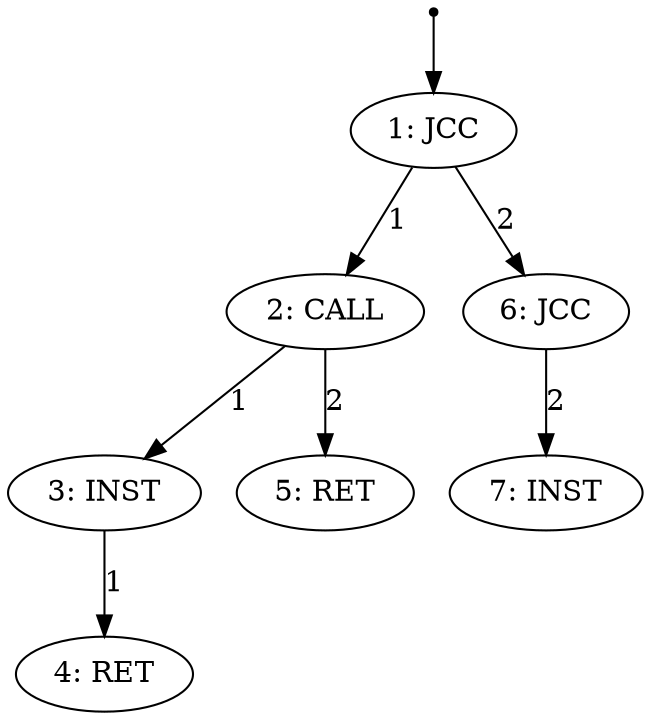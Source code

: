 digraph G{
fontname=cmr10;
"0" [shape="point"]
"1" [label="1: JCC"]
"2" [label="2: CALL"]
"3" [label="3: INST"]
"4" [label="4: RET"]
"5" [label="5: RET"]
"6" [label="6: JCC"]
"7" [label="7: INST"]
"0" -> "1"
"1"->"2" [label="1"]
"2"->"3" [label="1"]
"3"->"4" [label="1"]
"2"->"5" [label="2"]
"1"->"6" [label="2"]
"6"->"7" [label="2"]
}
